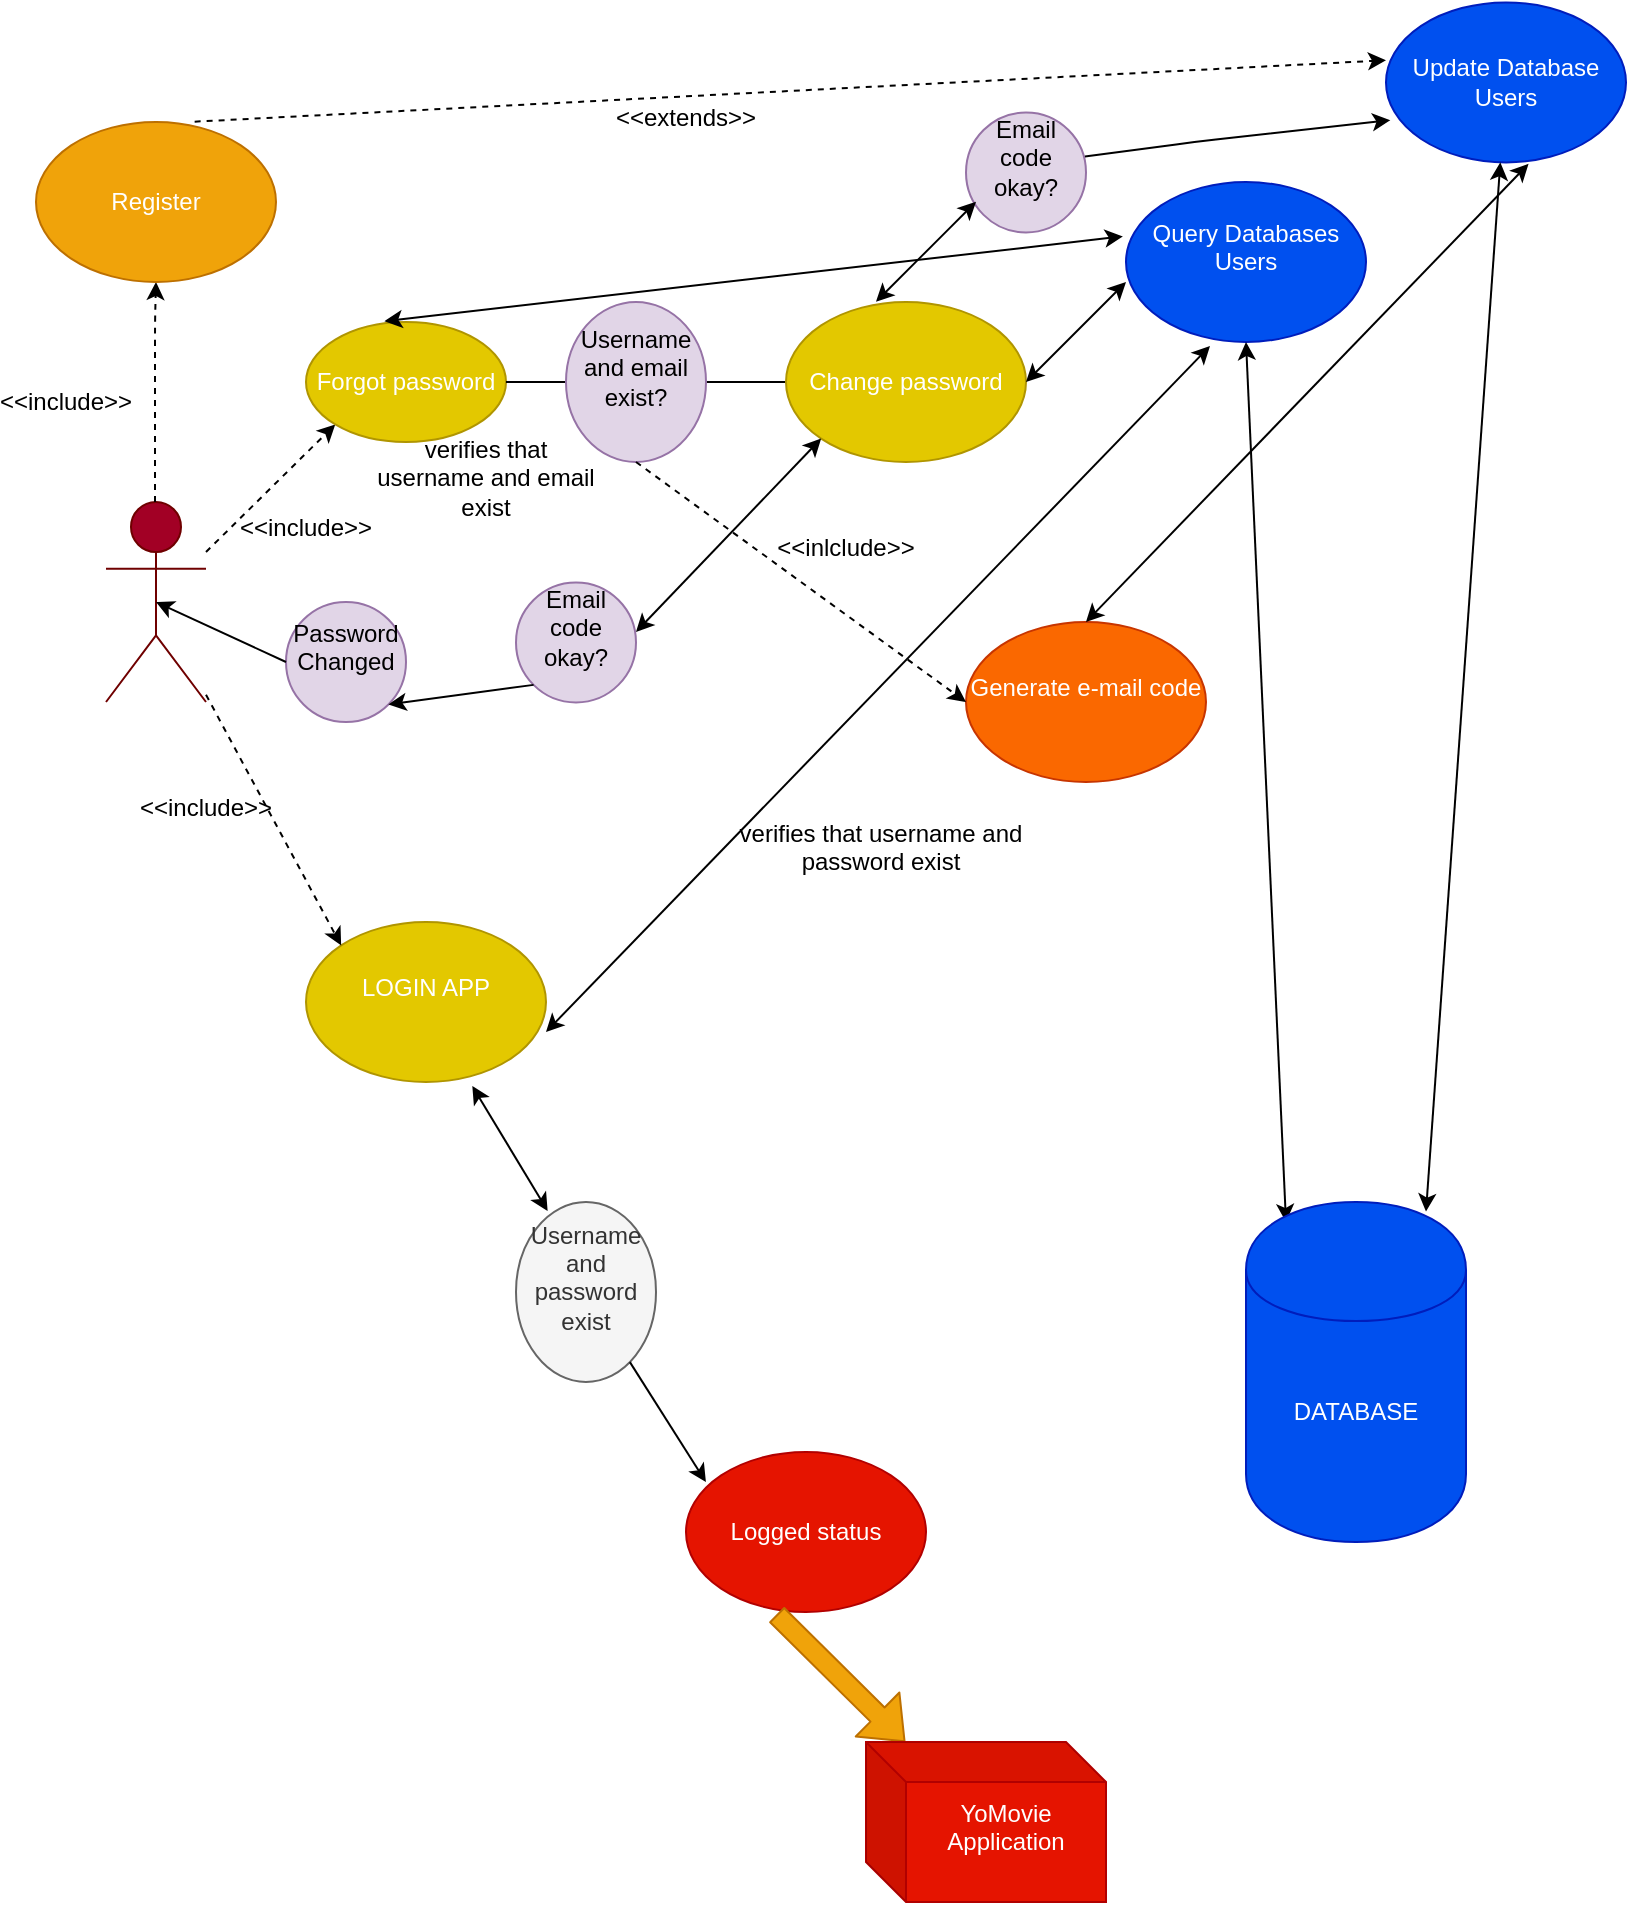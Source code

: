 <mxfile version="10.6.2" type="device"><diagram id="r5-tVzhgfksCbEMZw4vV" name="Page-1"><mxGraphModel dx="870" dy="477" grid="1" gridSize="10" guides="1" tooltips="1" connect="1" arrows="1" fold="1" page="1" pageScale="1" pageWidth="850" pageHeight="1100" math="0" shadow="0"><root><mxCell id="0"/><mxCell id="1" parent="0"/><mxCell id="B3JsSVXXDCcmky4iW4pc-2" value="Actor" style="shape=umlActor;verticalLabelPosition=bottom;labelBackgroundColor=#ffffff;verticalAlign=top;html=1;outlineConnect=0;fillColor=#a20025;strokeColor=#6F0000;fontColor=#ffffff;" parent="1" vertex="1"><mxGeometry x="70" y="250" width="50" height="100" as="geometry"/></mxCell><mxCell id="B3JsSVXXDCcmky4iW4pc-5" value="" style="endArrow=classic;html=1;dashed=1;fillColor=#ffffff;" parent="1" edge="1"><mxGeometry width="50" height="50" relative="1" as="geometry"><mxPoint x="94.5" y="250" as="sourcePoint"/><mxPoint x="95" y="140" as="targetPoint"/><Array as="points"><mxPoint x="94.5" y="160"/></Array></mxGeometry></mxCell><mxCell id="B3JsSVXXDCcmky4iW4pc-6" value="&amp;lt;&amp;lt;include&amp;gt;&amp;gt;" style="text;html=1;strokeColor=none;fillColor=none;align=center;verticalAlign=middle;whiteSpace=wrap;rounded=0;" parent="1" vertex="1"><mxGeometry x="20" y="190" width="60" height="20" as="geometry"/></mxCell><mxCell id="B3JsSVXXDCcmky4iW4pc-7" value="Register" style="ellipse;whiteSpace=wrap;html=1;fillColor=#f0a30a;strokeColor=#BD7000;fontColor=#ffffff;" parent="1" vertex="1"><mxGeometry x="35" y="60" width="120" height="80" as="geometry"/></mxCell><mxCell id="B3JsSVXXDCcmky4iW4pc-11" value="&amp;lt;&amp;lt;include&amp;gt;&amp;gt;&lt;br&gt;&lt;br&gt;" style="text;html=1;strokeColor=none;fillColor=none;align=center;verticalAlign=middle;whiteSpace=wrap;rounded=0;" parent="1" vertex="1"><mxGeometry x="150" y="260" width="40" height="20" as="geometry"/></mxCell><mxCell id="B3JsSVXXDCcmky4iW4pc-13" value="" style="endArrow=classic;html=1;fillColor=#ffffff;dashed=1;entryX=0;entryY=1;entryDx=0;entryDy=0;" parent="1" target="B3JsSVXXDCcmky4iW4pc-15" edge="1"><mxGeometry width="50" height="50" relative="1" as="geometry"><mxPoint x="120" y="275" as="sourcePoint"/><mxPoint x="170" y="225" as="targetPoint"/></mxGeometry></mxCell><mxCell id="B3JsSVXXDCcmky4iW4pc-15" value="Forgot password" style="ellipse;whiteSpace=wrap;html=1;fillColor=#e3c800;strokeColor=#B09500;fontColor=#ffffff;" parent="1" vertex="1"><mxGeometry x="170" y="160" width="100" height="60" as="geometry"/></mxCell><mxCell id="B3JsSVXXDCcmky4iW4pc-16" value="LOGIN APP&lt;br&gt;&lt;br&gt;" style="ellipse;whiteSpace=wrap;html=1;fillColor=#e3c800;strokeColor=#B09500;fontColor=#ffffff;" parent="1" vertex="1"><mxGeometry x="170" y="460" width="120" height="80" as="geometry"/></mxCell><mxCell id="B3JsSVXXDCcmky4iW4pc-18" value="" style="endArrow=none;html=1;fillColor=#ffffff;exitX=1;exitY=0.5;exitDx=0;exitDy=0;" parent="1" source="B3JsSVXXDCcmky4iW4pc-15" target="B3JsSVXXDCcmky4iW4pc-20" edge="1"><mxGeometry width="50" height="50" relative="1" as="geometry"><mxPoint x="270" y="205" as="sourcePoint"/><mxPoint x="320" y="205" as="targetPoint"/></mxGeometry></mxCell><mxCell id="B3JsSVXXDCcmky4iW4pc-20" value="Change password" style="ellipse;whiteSpace=wrap;html=1;fillColor=#e3c800;strokeColor=#B09500;fontColor=#ffffff;" parent="1" vertex="1"><mxGeometry x="410" y="150" width="120" height="80" as="geometry"/></mxCell><mxCell id="B3JsSVXXDCcmky4iW4pc-21" value="" style="endArrow=classic;html=1;fillColor=#ffffff;dashed=1;exitX=0.661;exitY=-0.002;exitDx=0;exitDy=0;exitPerimeter=0;" parent="1" source="B3JsSVXXDCcmky4iW4pc-7" edge="1"><mxGeometry width="50" height="50" relative="1" as="geometry"><mxPoint x="155" y="51.4" as="sourcePoint"/><mxPoint x="710" y="29.11" as="targetPoint"/></mxGeometry></mxCell><mxCell id="B3JsSVXXDCcmky4iW4pc-23" value="&amp;lt;&amp;lt;extends&amp;gt;&amp;gt;&lt;br&gt;&lt;br&gt;" style="text;html=1;strokeColor=none;fillColor=none;align=center;verticalAlign=middle;whiteSpace=wrap;rounded=0;" parent="1" vertex="1"><mxGeometry x="340" y="55" width="40" height="20" as="geometry"/></mxCell><mxCell id="B3JsSVXXDCcmky4iW4pc-25" value="Generate e-mail code&lt;br&gt;&lt;br&gt;" style="ellipse;whiteSpace=wrap;html=1;fillColor=#fa6800;strokeColor=#C73500;fontColor=#ffffff;" parent="1" vertex="1"><mxGeometry x="500" y="310" width="120" height="80" as="geometry"/></mxCell><mxCell id="B3JsSVXXDCcmky4iW4pc-27" value="&amp;lt;&amp;lt;inlclude&amp;gt;&amp;gt;&lt;br&gt;&lt;br&gt;" style="text;html=1;strokeColor=none;fillColor=none;align=center;verticalAlign=middle;whiteSpace=wrap;rounded=0;" parent="1" vertex="1"><mxGeometry x="420" y="270" width="40" height="20" as="geometry"/></mxCell><mxCell id="B3JsSVXXDCcmky4iW4pc-31" value="Update Database Users" style="ellipse;whiteSpace=wrap;html=1;fillColor=#0050ef;strokeColor=#001DBC;fontColor=#ffffff;" parent="1" vertex="1"><mxGeometry x="710" y="0.2" width="120" height="80" as="geometry"/></mxCell><mxCell id="B3JsSVXXDCcmky4iW4pc-32" value="Query Databases Users&lt;br&gt;&lt;br&gt;" style="ellipse;whiteSpace=wrap;html=1;fillColor=#0050ef;strokeColor=#001DBC;fontColor=#ffffff;" parent="1" vertex="1"><mxGeometry x="580" y="90" width="120" height="80" as="geometry"/></mxCell><mxCell id="B3JsSVXXDCcmky4iW4pc-33" value="" style="endArrow=classic;startArrow=classic;html=1;fillColor=#ffffff;entryX=0.5;entryY=1;entryDx=0;entryDy=0;" parent="1" target="B3JsSVXXDCcmky4iW4pc-32" edge="1"><mxGeometry width="50" height="50" relative="1" as="geometry"><mxPoint x="660" y="610" as="sourcePoint"/><mxPoint x="630" y="220" as="targetPoint"/></mxGeometry></mxCell><mxCell id="B3JsSVXXDCcmky4iW4pc-34" value="" style="endArrow=classic;startArrow=classic;html=1;fillColor=#ffffff;" parent="1" target="B3JsSVXXDCcmky4iW4pc-31" edge="1"><mxGeometry width="50" height="50" relative="1" as="geometry"><mxPoint x="730" y="604.8" as="sourcePoint"/><mxPoint x="770" y="240" as="targetPoint"/></mxGeometry></mxCell><mxCell id="B3JsSVXXDCcmky4iW4pc-35" value="DATABASE" style="shape=cylinder;whiteSpace=wrap;html=1;boundedLbl=1;backgroundOutline=1;fillColor=#0050ef;strokeColor=#001DBC;fontColor=#ffffff;" parent="1" vertex="1"><mxGeometry x="640" y="600" width="110" height="170" as="geometry"/></mxCell><mxCell id="B3JsSVXXDCcmky4iW4pc-36" value="" style="endArrow=classic;startArrow=classic;html=1;fillColor=#ffffff;exitX=0.392;exitY=-0.007;exitDx=0;exitDy=0;exitPerimeter=0;entryX=-0.013;entryY=0.34;entryDx=0;entryDy=0;entryPerimeter=0;" parent="1" source="B3JsSVXXDCcmky4iW4pc-15" target="B3JsSVXXDCcmky4iW4pc-32" edge="1"><mxGeometry width="50" height="50" relative="1" as="geometry"><mxPoint x="270" y="150" as="sourcePoint"/><mxPoint x="320" y="100" as="targetPoint"/></mxGeometry></mxCell><mxCell id="B3JsSVXXDCcmky4iW4pc-37" value="" style="endArrow=classic;html=1;fillColor=#ffffff;entryX=0;entryY=0;entryDx=0;entryDy=0;dashed=1;" parent="1" source="B3JsSVXXDCcmky4iW4pc-2" target="B3JsSVXXDCcmky4iW4pc-16" edge="1"><mxGeometry width="50" height="50" relative="1" as="geometry"><mxPoint x="105" y="400" as="sourcePoint"/><mxPoint x="155" y="360" as="targetPoint"/></mxGeometry></mxCell><mxCell id="B3JsSVXXDCcmky4iW4pc-38" value="&amp;lt;&amp;lt;include&amp;gt;&amp;gt;&lt;br&gt;&lt;br&gt;" style="text;html=1;strokeColor=none;fillColor=none;align=center;verticalAlign=middle;whiteSpace=wrap;rounded=0;" parent="1" vertex="1"><mxGeometry x="100" y="400" width="40" height="20" as="geometry"/></mxCell><mxCell id="B3JsSVXXDCcmky4iW4pc-42" value="" style="endArrow=classic;startArrow=classic;html=1;fillColor=#ffffff;entryX=0.35;entryY=1.025;entryDx=0;entryDy=0;entryPerimeter=0;" parent="1" target="B3JsSVXXDCcmky4iW4pc-32" edge="1"><mxGeometry width="50" height="50" relative="1" as="geometry"><mxPoint x="290" y="515" as="sourcePoint"/><mxPoint x="340" y="465" as="targetPoint"/></mxGeometry></mxCell><mxCell id="B3JsSVXXDCcmky4iW4pc-46" value="Logged status" style="ellipse;whiteSpace=wrap;html=1;fillColor=#e51400;strokeColor=#B20000;fontColor=#ffffff;" parent="1" vertex="1"><mxGeometry x="360" y="725" width="120" height="80" as="geometry"/></mxCell><mxCell id="B3JsSVXXDCcmky4iW4pc-47" value="" style="shape=flexArrow;endArrow=classic;html=1;fillColor=#f0a30a;exitX=0.377;exitY=1.015;exitDx=0;exitDy=0;exitPerimeter=0;strokeColor=#BD7000;" parent="1" source="B3JsSVXXDCcmky4iW4pc-46" target="B3JsSVXXDCcmky4iW4pc-48" edge="1"><mxGeometry width="50" height="50" relative="1" as="geometry"><mxPoint x="340" y="730" as="sourcePoint"/><mxPoint x="430" y="810" as="targetPoint"/></mxGeometry></mxCell><mxCell id="B3JsSVXXDCcmky4iW4pc-48" value="YoMovie Application&lt;br&gt;&lt;br&gt;" style="shape=cube;whiteSpace=wrap;html=1;boundedLbl=1;backgroundOutline=1;darkOpacity=0.05;darkOpacity2=0.1;fillColor=#e51400;strokeColor=#B20000;fontColor=#ffffff;" parent="1" vertex="1"><mxGeometry x="450" y="870" width="120" height="80" as="geometry"/></mxCell><mxCell id="PZFhBMXTqJgcVl-Ws7Jv-1" value="verifies that username and password exist&lt;br&gt;&lt;br&gt;" style="text;html=1;strokeColor=none;fillColor=none;align=center;verticalAlign=middle;whiteSpace=wrap;rounded=0;" parent="1" vertex="1"><mxGeometry x="385" y="420" width="145" height="20" as="geometry"/></mxCell><mxCell id="PZFhBMXTqJgcVl-Ws7Jv-4" value="verifies that username and email exist&lt;br&gt;&lt;br&gt;" style="text;html=1;strokeColor=none;fillColor=none;align=center;verticalAlign=middle;whiteSpace=wrap;rounded=0;" parent="1" vertex="1"><mxGeometry x="200" y="220" width="120" height="50" as="geometry"/></mxCell><mxCell id="PZFhBMXTqJgcVl-Ws7Jv-5" value="Username and email exist?&lt;br&gt;&lt;br&gt;" style="ellipse;whiteSpace=wrap;html=1;fillColor=#e1d5e7;strokeColor=#9673a6;" parent="1" vertex="1"><mxGeometry x="300" y="150" width="70" height="80" as="geometry"/></mxCell><mxCell id="PZFhBMXTqJgcVl-Ws7Jv-9" value="Username and password exist&lt;br&gt;&lt;br&gt;" style="ellipse;whiteSpace=wrap;html=1;fillColor=#f5f5f5;strokeColor=#666666;fontColor=#333333;" parent="1" vertex="1"><mxGeometry x="275" y="600" width="70" height="90" as="geometry"/></mxCell><mxCell id="PZFhBMXTqJgcVl-Ws7Jv-10" value="" style="endArrow=classic;startArrow=classic;html=1;exitX=0.226;exitY=0.05;exitDx=0;exitDy=0;exitPerimeter=0;entryX=0.693;entryY=1.025;entryDx=0;entryDy=0;entryPerimeter=0;" parent="1" source="PZFhBMXTqJgcVl-Ws7Jv-9" target="B3JsSVXXDCcmky4iW4pc-16" edge="1"><mxGeometry width="50" height="50" relative="1" as="geometry"><mxPoint x="245" y="600" as="sourcePoint"/><mxPoint x="295" y="550" as="targetPoint"/></mxGeometry></mxCell><mxCell id="PZFhBMXTqJgcVl-Ws7Jv-11" value="" style="endArrow=classic;html=1;entryX=0.083;entryY=0.188;entryDx=0;entryDy=0;entryPerimeter=0;" parent="1" source="PZFhBMXTqJgcVl-Ws7Jv-9" target="B3JsSVXXDCcmky4iW4pc-46" edge="1"><mxGeometry width="50" height="50" relative="1" as="geometry"><mxPoint x="330" y="715" as="sourcePoint"/><mxPoint x="380" y="665" as="targetPoint"/></mxGeometry></mxCell><mxCell id="PZFhBMXTqJgcVl-Ws7Jv-21" value="Password Changed&lt;br&gt;&lt;br&gt;" style="ellipse;whiteSpace=wrap;html=1;aspect=fixed;fillColor=#e1d5e7;strokeColor=#9673a6;" parent="1" vertex="1"><mxGeometry x="160" y="300" width="60" height="60" as="geometry"/></mxCell><mxCell id="PZFhBMXTqJgcVl-Ws7Jv-22" value="" style="endArrow=classic;startArrow=classic;html=1;entryX=0.594;entryY=1.009;entryDx=0;entryDy=0;entryPerimeter=0;" parent="1" target="B3JsSVXXDCcmky4iW4pc-31" edge="1"><mxGeometry width="50" height="50" relative="1" as="geometry"><mxPoint x="560" y="310" as="sourcePoint"/><mxPoint x="750" y="110" as="targetPoint"/></mxGeometry></mxCell><mxCell id="PZFhBMXTqJgcVl-Ws7Jv-24" value="" style="endArrow=classic;html=1;exitX=0.5;exitY=1;exitDx=0;exitDy=0;entryX=0;entryY=0.5;entryDx=0;entryDy=0;dashed=1;" parent="1" source="PZFhBMXTqJgcVl-Ws7Jv-5" target="B3JsSVXXDCcmky4iW4pc-25" edge="1"><mxGeometry width="50" height="50" relative="1" as="geometry"><mxPoint x="330" y="280" as="sourcePoint"/><mxPoint x="380" y="230" as="targetPoint"/></mxGeometry></mxCell><mxCell id="PZFhBMXTqJgcVl-Ws7Jv-26" value="" style="endArrow=classic;startArrow=classic;html=1;" parent="1" edge="1"><mxGeometry width="50" height="50" relative="1" as="geometry"><mxPoint x="530" y="190" as="sourcePoint"/><mxPoint x="580" y="140" as="targetPoint"/></mxGeometry></mxCell><mxCell id="PZFhBMXTqJgcVl-Ws7Jv-29" value="Email code okay?&lt;br&gt;&lt;br&gt;" style="ellipse;whiteSpace=wrap;html=1;aspect=fixed;fillColor=#e1d5e7;strokeColor=#9673a6;" parent="1" vertex="1"><mxGeometry x="500" y="55.227" width="60" height="60" as="geometry"/></mxCell><mxCell id="PZFhBMXTqJgcVl-Ws7Jv-30" value="" style="endArrow=classic;startArrow=classic;html=1;" parent="1" edge="1"><mxGeometry width="50" height="50" relative="1" as="geometry"><mxPoint x="455" y="149.864" as="sourcePoint"/><mxPoint x="505" y="99.864" as="targetPoint"/><Array as="points"><mxPoint x="485" y="119.864"/></Array></mxGeometry></mxCell><mxCell id="PZFhBMXTqJgcVl-Ws7Jv-33" value="" style="endArrow=classic;html=1;exitX=0.991;exitY=0.367;exitDx=0;exitDy=0;exitPerimeter=0;entryX=0.018;entryY=0.736;entryDx=0;entryDy=0;entryPerimeter=0;" parent="1" source="PZFhBMXTqJgcVl-Ws7Jv-29" target="B3JsSVXXDCcmky4iW4pc-31" edge="1"><mxGeometry width="50" height="50" relative="1" as="geometry"><mxPoint x="595" y="89.909" as="sourcePoint"/><mxPoint x="645" y="39.909" as="targetPoint"/><Array as="points"><mxPoint x="615" y="69.909"/></Array></mxGeometry></mxCell><mxCell id="PZFhBMXTqJgcVl-Ws7Jv-34" value="Email code okay?&lt;br&gt;&lt;br&gt;" style="ellipse;whiteSpace=wrap;html=1;aspect=fixed;fillColor=#e1d5e7;strokeColor=#9673a6;" parent="1" vertex="1"><mxGeometry x="275" y="290.227" width="60" height="60" as="geometry"/></mxCell><mxCell id="PZFhBMXTqJgcVl-Ws7Jv-35" value="" style="endArrow=classic;startArrow=classic;html=1;entryX=0;entryY=1;entryDx=0;entryDy=0;" parent="1" target="B3JsSVXXDCcmky4iW4pc-20" edge="1"><mxGeometry width="50" height="50" relative="1" as="geometry"><mxPoint x="335" y="315" as="sourcePoint"/><mxPoint x="385" y="265" as="targetPoint"/></mxGeometry></mxCell><mxCell id="PZFhBMXTqJgcVl-Ws7Jv-36" value="" style="endArrow=classic;html=1;entryX=1;entryY=1;entryDx=0;entryDy=0;exitX=0;exitY=1;exitDx=0;exitDy=0;" parent="1" source="PZFhBMXTqJgcVl-Ws7Jv-34" target="PZFhBMXTqJgcVl-Ws7Jv-21" edge="1"><mxGeometry width="50" height="50" relative="1" as="geometry"><mxPoint x="245" y="400" as="sourcePoint"/><mxPoint x="295" y="350" as="targetPoint"/></mxGeometry></mxCell><mxCell id="PZFhBMXTqJgcVl-Ws7Jv-38" value="" style="endArrow=classic;html=1;exitX=0;exitY=0.5;exitDx=0;exitDy=0;entryX=0.5;entryY=0.5;entryDx=0;entryDy=0;entryPerimeter=0;" parent="1" source="PZFhBMXTqJgcVl-Ws7Jv-21" target="B3JsSVXXDCcmky4iW4pc-2" edge="1"><mxGeometry width="50" height="50" relative="1" as="geometry"><mxPoint x="115" y="340.136" as="sourcePoint"/><mxPoint x="165" y="290.136" as="targetPoint"/></mxGeometry></mxCell></root></mxGraphModel></diagram></mxfile>